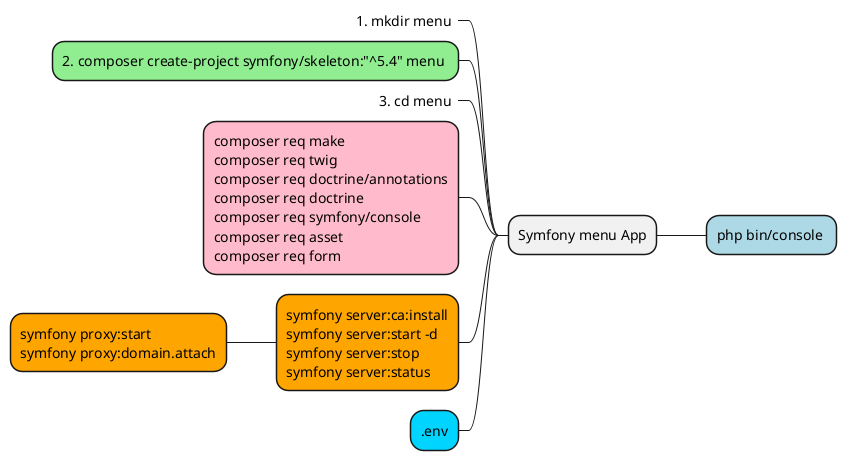 	
@startmindmap
<style>
mindmapDiagram {
  .lila {
    BackgroundColor #e700ff
  }
  .blau {
    BackgroundColor #00d4ff
  }
  .orange {
    BackgroundColor orange
  }
  .green {
    BackgroundColor lightgreen
  }
  .rose {
    BackgroundColor #FFBBCC
  }
  .your_style_name {
    BackgroundColor lightblue
  }
}
</style>
+ Symfony menu App
--_ 1. mkdir menu 
-- 2. composer create-project symfony/skeleton:"^5.4" menu <<green>> 
--_ 3. cd menu <<green>>
-- composer req make\ncomposer req twig\ncomposer req doctrine/annotations\ncomposer req doctrine\ncomposer req symfony/console\ncomposer req asset\ncomposer req form<<rose>>
-- symfony server:ca:install\nsymfony server:start -d\nsymfony server:stop\nsymfony server:status<<orange>>
--- symfony proxy:start\nsymfony proxy:domain.attach<<orange>>
-- .env<<blau>>
++ php bin/console <<your_style_name>>
@endmindmap